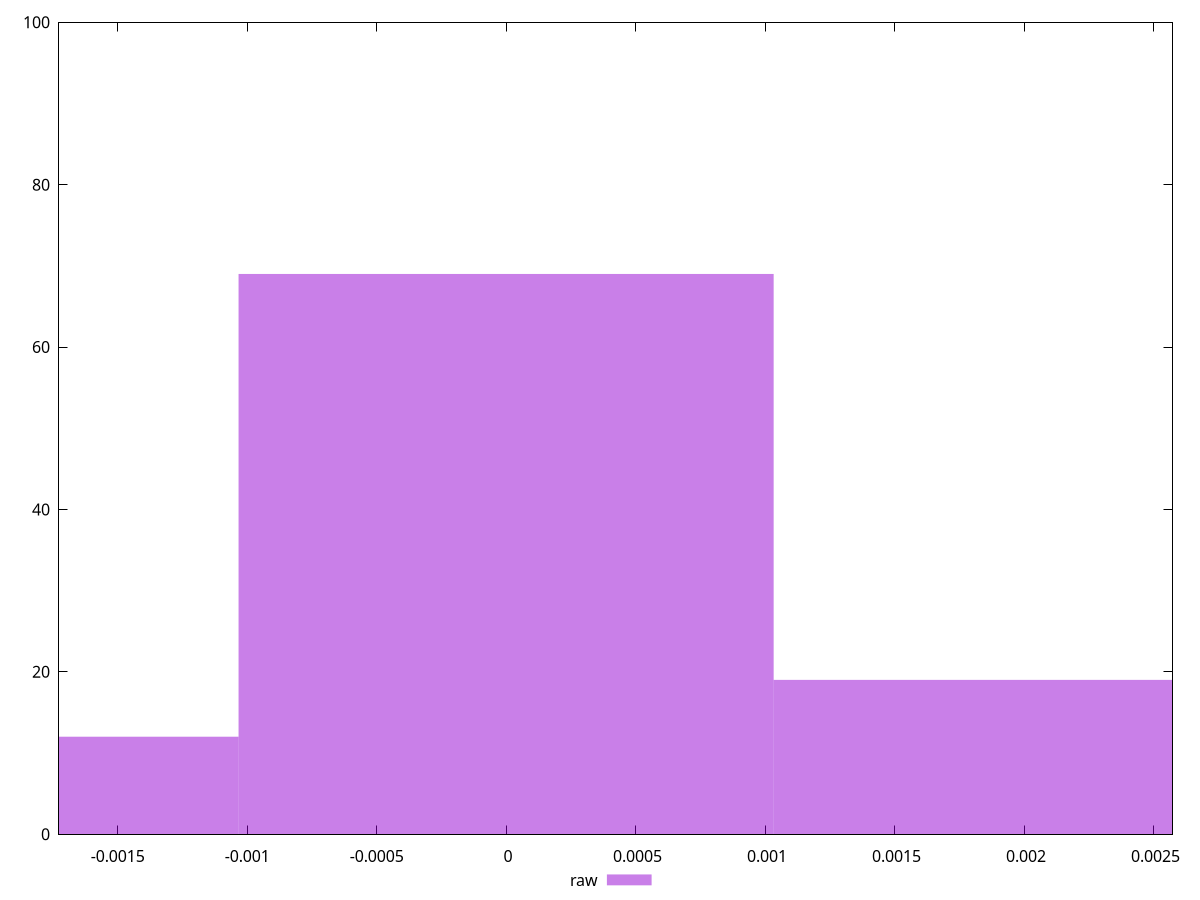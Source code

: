 reset

$raw <<EOF
-0.0020663425623913094 12
0 69
0.0020663425623913094 19
EOF

set key outside below
set boxwidth 0.0020663425623913094
set xrange [-0.0017265837336039682:0.0025733938244588256]
set yrange [0:100]
set trange [0:100]
set style fill transparent solid 0.5 noborder
set terminal svg size 640, 490 enhanced background rgb 'white'
set output "report_00025_2021-02-22T21:38:55.199Z/meta/pScore-difference/samples/pages+cached/raw/histogram.svg"

plot $raw title "raw" with boxes

reset

